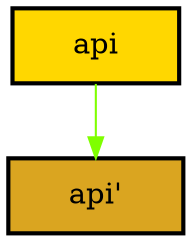 digraph "Diagram of: Thentos.Backend.Api.Purescript" {
    node [margin="0.4,0.1"
         ,style=filled];
    1 [label=api
      ,shape=box
      ,fillcolor=gold
      ,style="filled,bold"];
    2 [label="api'"
      ,shape=box
      ,fillcolor=goldenrod
      ,style="filled,bold"];
    1 -> 2 [penwidth=1
           ,color=chartreuse];
}
